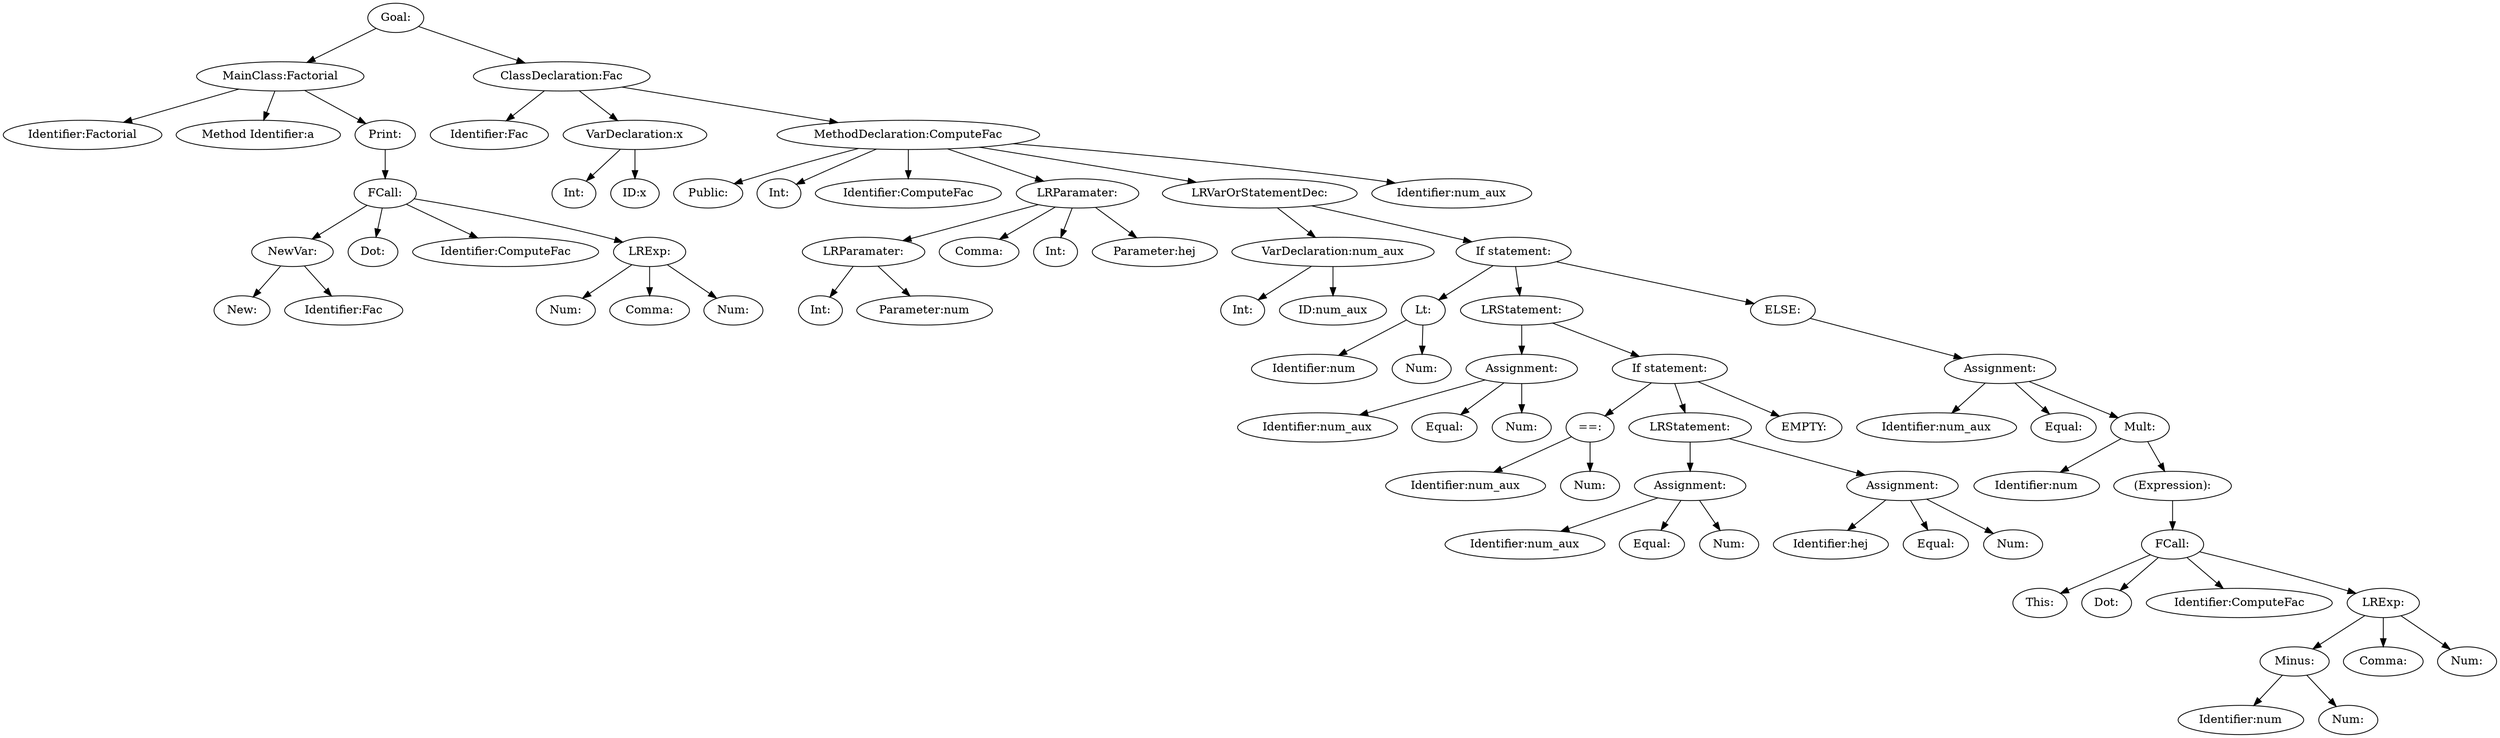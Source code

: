 digraph {
n0 [label="Goal:"];
n1 [label="MainClass:Factorial"];
n2 [label="Identifier:Factorial"];
n1 -> n2
n3 [label="Method Identifier:a"];
n1 -> n3
n4 [label="Print:"];
n5 [label="FCall:"];
n6 [label="NewVar:"];
n7 [label="New:"];
n6 -> n7
n8 [label="Identifier:Fac"];
n6 -> n8
n5 -> n6
n9 [label="Dot:"];
n5 -> n9
n10 [label="Identifier:ComputeFac"];
n5 -> n10
n11 [label="LRExp:"];
n12 [label="Num:"];
n11 -> n12
n13 [label="Comma:"];
n11 -> n13
n14 [label="Num:"];
n11 -> n14
n5 -> n11
n4 -> n5
n1 -> n4
n0 -> n1
n15 [label="ClassDeclaration:Fac"];
n16 [label="Identifier:Fac"];
n15 -> n16
n17 [label="VarDeclaration:x"];
n18 [label="Int:"];
n17 -> n18
n19 [label="ID:x"];
n17 -> n19
n15 -> n17
n20 [label="MethodDeclaration:ComputeFac"];
n21 [label="Public:"];
n20 -> n21
n22 [label="Int:"];
n20 -> n22
n23 [label="Identifier:ComputeFac"];
n20 -> n23
n24 [label="LRParamater:"];
n25 [label="LRParamater:"];
n26 [label="Int:"];
n25 -> n26
n27 [label="Parameter:num"];
n25 -> n27
n24 -> n25
n28 [label="Comma:"];
n24 -> n28
n29 [label="Int:"];
n24 -> n29
n30 [label="Parameter:hej"];
n24 -> n30
n20 -> n24
n31 [label="LRVarOrStatementDec:"];
n32 [label="VarDeclaration:num_aux"];
n33 [label="Int:"];
n32 -> n33
n34 [label="ID:num_aux"];
n32 -> n34
n31 -> n32
n35 [label="If statement:"];
n36 [label="Lt:"];
n37 [label="Identifier:num"];
n36 -> n37
n38 [label="Num:"];
n36 -> n38
n35 -> n36
n39 [label="LRStatement:"];
n40 [label="Assignment:"];
n41 [label="Identifier:num_aux"];
n40 -> n41
n42 [label="Equal:"];
n40 -> n42
n43 [label="Num:"];
n40 -> n43
n39 -> n40
n44 [label="If statement:"];
n45 [label="==:"];
n46 [label="Identifier:num_aux"];
n45 -> n46
n47 [label="Num:"];
n45 -> n47
n44 -> n45
n48 [label="LRStatement:"];
n49 [label="Assignment:"];
n50 [label="Identifier:num_aux"];
n49 -> n50
n51 [label="Equal:"];
n49 -> n51
n52 [label="Num:"];
n49 -> n52
n48 -> n49
n53 [label="Assignment:"];
n54 [label="Identifier:hej"];
n53 -> n54
n55 [label="Equal:"];
n53 -> n55
n56 [label="Num:"];
n53 -> n56
n48 -> n53
n44 -> n48
n57 [label="EMPTY:"];
n44 -> n57
n39 -> n44
n35 -> n39
n58 [label="ELSE:"];
n59 [label="Assignment:"];
n60 [label="Identifier:num_aux"];
n59 -> n60
n61 [label="Equal:"];
n59 -> n61
n62 [label="Mult:"];
n63 [label="Identifier:num"];
n62 -> n63
n64 [label="(Expression):"];
n65 [label="FCall:"];
n66 [label="This:"];
n65 -> n66
n67 [label="Dot:"];
n65 -> n67
n68 [label="Identifier:ComputeFac"];
n65 -> n68
n69 [label="LRExp:"];
n70 [label="Minus:"];
n71 [label="Identifier:num"];
n70 -> n71
n72 [label="Num:"];
n70 -> n72
n69 -> n70
n73 [label="Comma:"];
n69 -> n73
n74 [label="Num:"];
n69 -> n74
n65 -> n69
n64 -> n65
n62 -> n64
n59 -> n62
n58 -> n59
n35 -> n58
n31 -> n35
n20 -> n31
n75 [label="Identifier:num_aux"];
n20 -> n75
n15 -> n20
n0 -> n15
}
